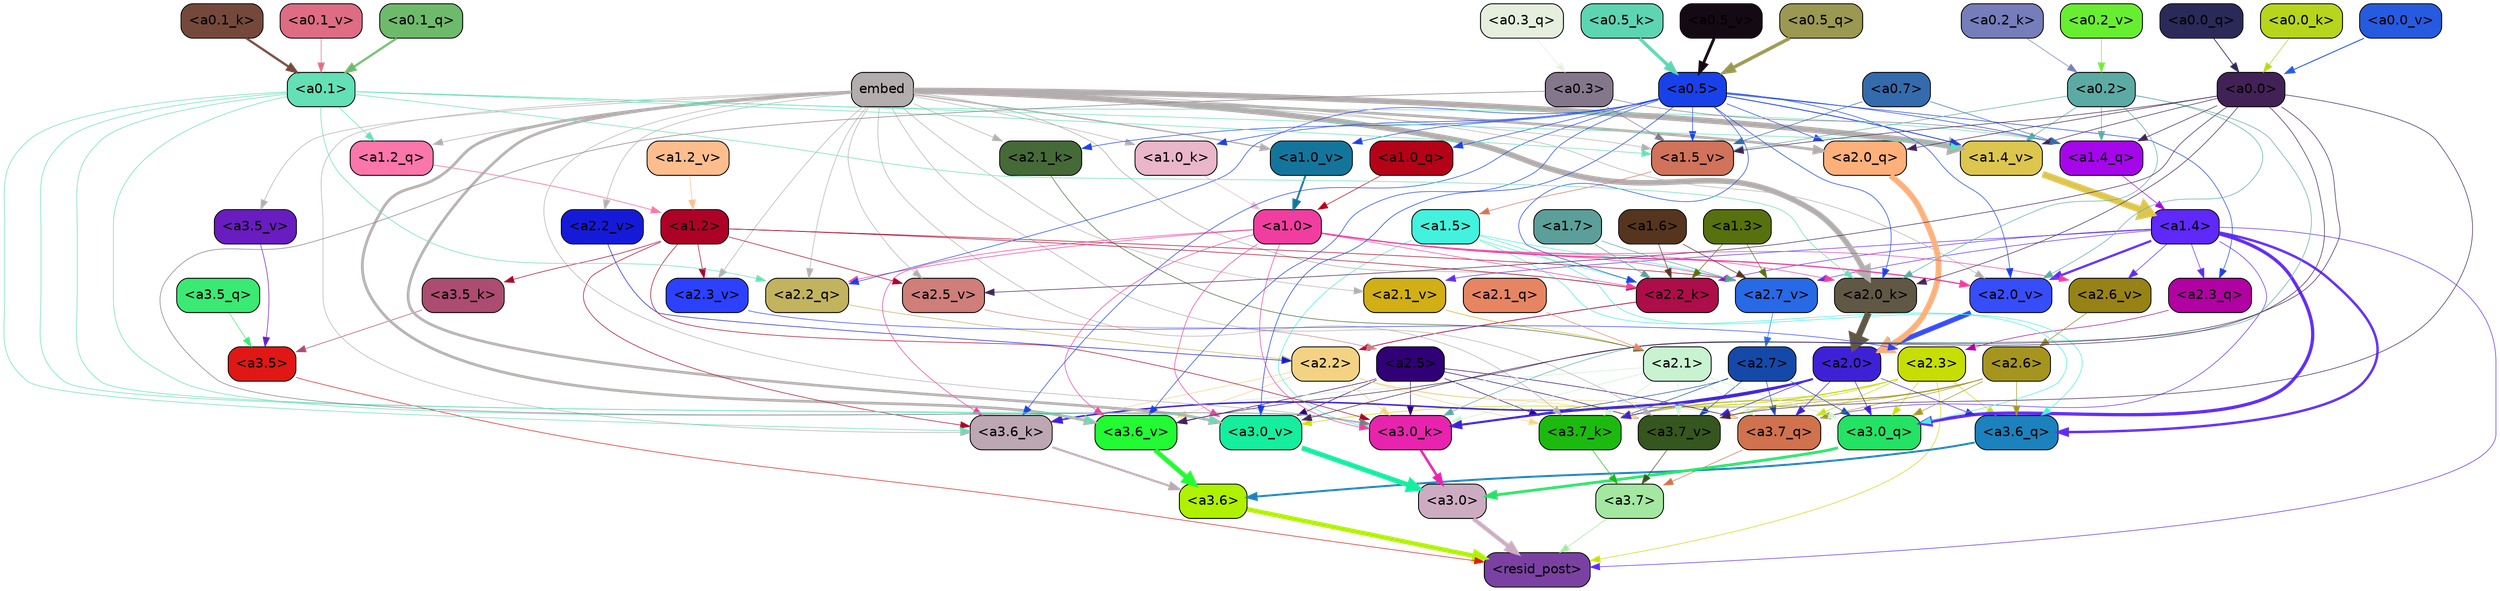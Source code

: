 strict digraph "" {
	graph [bgcolor=transparent,
		layout=dot,
		overlap=false,
		splines=true
	];
	"<a3.7>"	[color=black,
		fillcolor="#a3e7a0",
		fontname=Helvetica,
		shape=box,
		style="filled, rounded"];
	"<resid_post>"	[color=black,
		fillcolor="#7a41a2",
		fontname=Helvetica,
		shape=box,
		style="filled, rounded"];
	"<a3.7>" -> "<resid_post>"	[color="#a3e7a0",
		penwidth=0.6];
	"<a3.6>"	[color=black,
		fillcolor="#aff100",
		fontname=Helvetica,
		shape=box,
		style="filled, rounded"];
	"<a3.6>" -> "<resid_post>"	[color="#aff100",
		penwidth=4.648244500160217];
	"<a3.5>"	[color=black,
		fillcolor="#e01714",
		fontname=Helvetica,
		shape=box,
		style="filled, rounded"];
	"<a3.5>" -> "<resid_post>"	[color="#e01714",
		penwidth=0.6];
	"<a3.0>"	[color=black,
		fillcolor="#cdacc2",
		fontname=Helvetica,
		shape=box,
		style="filled, rounded"];
	"<a3.0>" -> "<resid_post>"	[color="#cdacc2",
		penwidth=4.3288813829422];
	"<a2.3>"	[color=black,
		fillcolor="#c7de04",
		fontname=Helvetica,
		shape=box,
		style="filled, rounded"];
	"<a2.3>" -> "<resid_post>"	[color="#c7de04",
		penwidth=0.6];
	"<a3.7_q>"	[color=black,
		fillcolor="#d0724d",
		fontname=Helvetica,
		shape=box,
		style="filled, rounded"];
	"<a2.3>" -> "<a3.7_q>"	[color="#c7de04",
		penwidth=0.6];
	"<a3.6_q>"	[color=black,
		fillcolor="#1b82bd",
		fontname=Helvetica,
		shape=box,
		style="filled, rounded"];
	"<a2.3>" -> "<a3.6_q>"	[color="#c7de04",
		penwidth=0.6];
	"<a3.0_q>"	[color=black,
		fillcolor="#24e263",
		fontname=Helvetica,
		shape=box,
		style="filled, rounded"];
	"<a2.3>" -> "<a3.0_q>"	[color="#c7de04",
		penwidth=0.6];
	"<a3.7_k>"	[color=black,
		fillcolor="#1cba0e",
		fontname=Helvetica,
		shape=box,
		style="filled, rounded"];
	"<a2.3>" -> "<a3.7_k>"	[color="#c7de04",
		penwidth=0.6];
	"<a3.0_k>"	[color=black,
		fillcolor="#e823ae",
		fontname=Helvetica,
		shape=box,
		style="filled, rounded"];
	"<a2.3>" -> "<a3.0_k>"	[color="#c7de04",
		penwidth=0.6];
	"<a3.7_v>"	[color=black,
		fillcolor="#35561e",
		fontname=Helvetica,
		shape=box,
		style="filled, rounded"];
	"<a2.3>" -> "<a3.7_v>"	[color="#c7de04",
		penwidth=0.6];
	"<a3.0_v>"	[color=black,
		fillcolor="#15ed9f",
		fontname=Helvetica,
		shape=box,
		style="filled, rounded"];
	"<a2.3>" -> "<a3.0_v>"	[color="#c7de04",
		penwidth=0.6];
	"<a1.4>"	[color=black,
		fillcolor="#5e29f9",
		fontname=Helvetica,
		shape=box,
		style="filled, rounded"];
	"<a1.4>" -> "<resid_post>"	[color="#5e29f9",
		penwidth=0.6];
	"<a1.4>" -> "<a3.7_q>"	[color="#5e29f9",
		penwidth=0.6];
	"<a1.4>" -> "<a3.6_q>"	[color="#5e29f9",
		penwidth=2.5397292599081993];
	"<a1.4>" -> "<a3.0_q>"	[color="#5e29f9",
		penwidth=3.3985572457313538];
	"<a2.3_q>"	[color=black,
		fillcolor="#b101a2",
		fontname=Helvetica,
		shape=box,
		style="filled, rounded"];
	"<a1.4>" -> "<a2.3_q>"	[color="#5e29f9",
		penwidth=0.6];
	"<a2.2_k>"	[color=black,
		fillcolor="#ad0d49",
		fontname=Helvetica,
		shape=box,
		style="filled, rounded"];
	"<a1.4>" -> "<a2.2_k>"	[color="#5e29f9",
		penwidth=0.6];
	"<a2.7_v>"	[color=black,
		fillcolor="#2869e5",
		fontname=Helvetica,
		shape=box,
		style="filled, rounded"];
	"<a1.4>" -> "<a2.7_v>"	[color="#5e29f9",
		penwidth=0.6];
	"<a2.6_v>"	[color=black,
		fillcolor="#968215",
		fontname=Helvetica,
		shape=box,
		style="filled, rounded"];
	"<a1.4>" -> "<a2.6_v>"	[color="#5e29f9",
		penwidth=0.6];
	"<a2.1_v>"	[color=black,
		fillcolor="#d1af15",
		fontname=Helvetica,
		shape=box,
		style="filled, rounded"];
	"<a1.4>" -> "<a2.1_v>"	[color="#5e29f9",
		penwidth=0.6];
	"<a2.0_v>"	[color=black,
		fillcolor="#374df9",
		fontname=Helvetica,
		shape=box,
		style="filled, rounded"];
	"<a1.4>" -> "<a2.0_v>"	[color="#5e29f9",
		penwidth=2.3308929204940796];
	"<a3.7_q>" -> "<a3.7>"	[color="#d0724d",
		penwidth=0.6];
	"<a3.6_q>" -> "<a3.6>"	[color="#1b82bd",
		penwidth=2.03758105635643];
	"<a3.5_q>"	[color=black,
		fillcolor="#3aea73",
		fontname=Helvetica,
		shape=box,
		style="filled, rounded"];
	"<a3.5_q>" -> "<a3.5>"	[color="#3aea73",
		penwidth=0.6];
	"<a3.0_q>" -> "<a3.0>"	[color="#24e263",
		penwidth=2.8638100624084473];
	"<a3.7_k>" -> "<a3.7>"	[color="#1cba0e",
		penwidth=0.6];
	"<a3.6_k>"	[color=black,
		fillcolor="#bca7b2",
		fontname=Helvetica,
		shape=box,
		style="filled, rounded"];
	"<a3.6_k>" -> "<a3.6>"	[color="#bca7b2",
		penwidth=2.174198240041733];
	"<a3.5_k>"	[color=black,
		fillcolor="#ac4c70",
		fontname=Helvetica,
		shape=box,
		style="filled, rounded"];
	"<a3.5_k>" -> "<a3.5>"	[color="#ac4c70",
		penwidth=0.6];
	"<a3.0_k>" -> "<a3.0>"	[color="#e823ae",
		penwidth=2.6274144649505615];
	"<a3.7_v>" -> "<a3.7>"	[color="#35561e",
		penwidth=0.6];
	"<a3.6_v>"	[color=black,
		fillcolor="#22fa33",
		fontname=Helvetica,
		shape=box,
		style="filled, rounded"];
	"<a3.6_v>" -> "<a3.6>"	[color="#22fa33",
		penwidth=5.002329230308533];
	"<a3.5_v>"	[color=black,
		fillcolor="#691cbf",
		fontname=Helvetica,
		shape=box,
		style="filled, rounded"];
	"<a3.5_v>" -> "<a3.5>"	[color="#691cbf",
		penwidth=0.6];
	"<a3.0_v>" -> "<a3.0>"	[color="#15ed9f",
		penwidth=5.188832879066467];
	"<a2.7>"	[color=black,
		fillcolor="#1549a9",
		fontname=Helvetica,
		shape=box,
		style="filled, rounded"];
	"<a2.7>" -> "<a3.7_q>"	[color="#1549a9",
		penwidth=0.6];
	"<a2.7>" -> "<a3.0_q>"	[color="#1549a9",
		penwidth=0.6];
	"<a2.7>" -> "<a3.7_k>"	[color="#1549a9",
		penwidth=0.6];
	"<a2.7>" -> "<a3.0_k>"	[color="#1549a9",
		penwidth=0.6];
	"<a2.7>" -> "<a3.7_v>"	[color="#1549a9",
		penwidth=0.6];
	"<a2.6>"	[color=black,
		fillcolor="#a5951f",
		fontname=Helvetica,
		shape=box,
		style="filled, rounded"];
	"<a2.6>" -> "<a3.7_q>"	[color="#a5951f",
		penwidth=0.6];
	"<a2.6>" -> "<a3.6_q>"	[color="#a5951f",
		penwidth=0.6];
	"<a2.6>" -> "<a3.0_q>"	[color="#a5951f",
		penwidth=0.6];
	"<a2.6>" -> "<a3.7_k>"	[color="#a5951f",
		penwidth=0.6];
	"<a2.6>" -> "<a3.0_k>"	[color="#a5951f",
		penwidth=0.6];
	"<a2.6>" -> "<a3.7_v>"	[color="#a5951f",
		penwidth=0.6];
	"<a2.5>"	[color=black,
		fillcolor="#300077",
		fontname=Helvetica,
		shape=box,
		style="filled, rounded"];
	"<a2.5>" -> "<a3.7_q>"	[color="#300077",
		penwidth=0.6];
	"<a2.5>" -> "<a3.7_k>"	[color="#300077",
		penwidth=0.6];
	"<a2.5>" -> "<a3.0_k>"	[color="#300077",
		penwidth=0.6];
	"<a2.5>" -> "<a3.7_v>"	[color="#300077",
		penwidth=0.6];
	"<a2.5>" -> "<a3.6_v>"	[color="#300077",
		penwidth=0.6];
	"<a2.5>" -> "<a3.0_v>"	[color="#300077",
		penwidth=0.6];
	"<a2.2>"	[color=black,
		fillcolor="#f3d383",
		fontname=Helvetica,
		shape=box,
		style="filled, rounded"];
	"<a2.2>" -> "<a3.7_q>"	[color="#f3d383",
		penwidth=0.6];
	"<a2.2>" -> "<a3.7_k>"	[color="#f3d383",
		penwidth=0.6];
	"<a2.2>" -> "<a3.6_k>"	[color="#f3d383",
		penwidth=0.6];
	"<a2.2>" -> "<a3.0_k>"	[color="#f3d383",
		penwidth=0.6];
	"<a2.2>" -> "<a3.7_v>"	[color="#f3d383",
		penwidth=0.6];
	"<a2.2>" -> "<a3.6_v>"	[color="#f3d383",
		penwidth=0.6];
	"<a2.1>"	[color=black,
		fillcolor="#c9f2d1",
		fontname=Helvetica,
		shape=box,
		style="filled, rounded"];
	"<a2.1>" -> "<a3.7_q>"	[color="#c9f2d1",
		penwidth=0.6];
	"<a2.1>" -> "<a3.0_q>"	[color="#c9f2d1",
		penwidth=0.6];
	"<a2.1>" -> "<a3.7_k>"	[color="#c9f2d1",
		penwidth=0.6];
	"<a2.1>" -> "<a3.6_k>"	[color="#c9f2d1",
		penwidth=0.6];
	"<a2.1>" -> "<a3.0_k>"	[color="#c9f2d1",
		penwidth=0.6];
	"<a2.1>" -> "<a3.7_v>"	[color="#c9f2d1",
		penwidth=0.6];
	"<a2.0>"	[color=black,
		fillcolor="#3e21d6",
		fontname=Helvetica,
		shape=box,
		style="filled, rounded"];
	"<a2.0>" -> "<a3.7_q>"	[color="#3e21d6",
		penwidth=0.6];
	"<a2.0>" -> "<a3.6_q>"	[color="#3e21d6",
		penwidth=0.6];
	"<a2.0>" -> "<a3.0_q>"	[color="#3e21d6",
		penwidth=0.6];
	"<a2.0>" -> "<a3.7_k>"	[color="#3e21d6",
		penwidth=0.6];
	"<a2.0>" -> "<a3.6_k>"	[color="#3e21d6",
		penwidth=1.5717863738536835];
	"<a2.0>" -> "<a3.0_k>"	[color="#3e21d6",
		penwidth=2.205150544643402];
	"<a2.0>" -> "<a3.7_v>"	[color="#3e21d6",
		penwidth=0.6];
	"<a1.5>"	[color=black,
		fillcolor="#42f2de",
		fontname=Helvetica,
		shape=box,
		style="filled, rounded"];
	"<a1.5>" -> "<a3.6_q>"	[color="#42f2de",
		penwidth=0.6];
	"<a1.5>" -> "<a3.0_q>"	[color="#42f2de",
		penwidth=0.6];
	"<a1.5>" -> "<a3.0_k>"	[color="#42f2de",
		penwidth=0.6];
	"<a1.5>" -> "<a2.2_k>"	[color="#42f2de",
		penwidth=0.6];
	"<a1.5>" -> "<a2.7_v>"	[color="#42f2de",
		penwidth=0.6];
	embed	[color=black,
		fillcolor="#b3aead",
		fontname=Helvetica,
		shape=box,
		style="filled, rounded"];
	embed -> "<a3.7_k>"	[color="#b3aead",
		penwidth=0.6];
	embed -> "<a3.6_k>"	[color="#b3aead",
		penwidth=0.6];
	embed -> "<a3.0_k>"	[color="#b3aead",
		penwidth=0.6];
	embed -> "<a3.7_v>"	[color="#b3aead",
		penwidth=0.6];
	embed -> "<a3.6_v>"	[color="#b3aead",
		penwidth=2.882729172706604];
	embed -> "<a3.5_v>"	[color="#b3aead",
		penwidth=0.6];
	embed -> "<a3.0_v>"	[color="#b3aead",
		penwidth=2.812090039253235];
	"<a2.2_q>"	[color=black,
		fillcolor="#c2b35f",
		fontname=Helvetica,
		shape=box,
		style="filled, rounded"];
	embed -> "<a2.2_q>"	[color="#b3aead",
		penwidth=0.6];
	"<a2.0_q>"	[color=black,
		fillcolor="#fdb07a",
		fontname=Helvetica,
		shape=box,
		style="filled, rounded"];
	embed -> "<a2.0_q>"	[color="#b3aead",
		penwidth=2.773140072822571];
	embed -> "<a2.2_k>"	[color="#b3aead",
		penwidth=0.6694881916046143];
	"<a2.1_k>"	[color=black,
		fillcolor="#456a38",
		fontname=Helvetica,
		shape=box,
		style="filled, rounded"];
	embed -> "<a2.1_k>"	[color="#b3aead",
		penwidth=0.6];
	"<a2.0_k>"	[color=black,
		fillcolor="#615745",
		fontname=Helvetica,
		shape=box,
		style="filled, rounded"];
	embed -> "<a2.0_k>"	[color="#b3aead",
		penwidth=5.809704422950745];
	"<a2.5_v>"	[color=black,
		fillcolor="#cf7e7a",
		fontname=Helvetica,
		shape=box,
		style="filled, rounded"];
	embed -> "<a2.5_v>"	[color="#b3aead",
		penwidth=0.6];
	"<a2.3_v>"	[color=black,
		fillcolor="#2b41fe",
		fontname=Helvetica,
		shape=box,
		style="filled, rounded"];
	embed -> "<a2.3_v>"	[color="#b3aead",
		penwidth=0.6];
	"<a2.2_v>"	[color=black,
		fillcolor="#151ad9",
		fontname=Helvetica,
		shape=box,
		style="filled, rounded"];
	embed -> "<a2.2_v>"	[color="#b3aead",
		penwidth=0.6];
	embed -> "<a2.1_v>"	[color="#b3aead",
		penwidth=0.6];
	embed -> "<a2.0_v>"	[color="#b3aead",
		penwidth=0.6];
	"<a1.2_q>"	[color=black,
		fillcolor="#fb76aa",
		fontname=Helvetica,
		shape=box,
		style="filled, rounded"];
	embed -> "<a1.2_q>"	[color="#b3aead",
		penwidth=0.6789929866790771];
	"<a1.0_k>"	[color=black,
		fillcolor="#eab6c9",
		fontname=Helvetica,
		shape=box,
		style="filled, rounded"];
	embed -> "<a1.0_k>"	[color="#b3aead",
		penwidth=0.6];
	"<a1.5_v>"	[color=black,
		fillcolor="#d1735a",
		fontname=Helvetica,
		shape=box,
		style="filled, rounded"];
	embed -> "<a1.5_v>"	[color="#b3aead",
		penwidth=0.6];
	"<a1.4_v>"	[color=black,
		fillcolor="#ddc64e",
		fontname=Helvetica,
		shape=box,
		style="filled, rounded"];
	embed -> "<a1.4_v>"	[color="#b3aead",
		penwidth=5.930049657821655];
	"<a1.0_v>"	[color=black,
		fillcolor="#14759c",
		fontname=Helvetica,
		shape=box,
		style="filled, rounded"];
	embed -> "<a1.0_v>"	[color="#b3aead",
		penwidth=1.3246397972106934];
	"<a1.2>"	[color=black,
		fillcolor="#ad0226",
		fontname=Helvetica,
		shape=box,
		style="filled, rounded"];
	"<a1.2>" -> "<a3.6_k>"	[color="#ad0226",
		penwidth=0.6];
	"<a1.2>" -> "<a3.5_k>"	[color="#ad0226",
		penwidth=0.6];
	"<a1.2>" -> "<a3.0_k>"	[color="#ad0226",
		penwidth=0.6];
	"<a1.2>" -> "<a2.2_k>"	[color="#ad0226",
		penwidth=0.6];
	"<a1.2>" -> "<a2.7_v>"	[color="#ad0226",
		penwidth=0.6];
	"<a1.2>" -> "<a2.5_v>"	[color="#ad0226",
		penwidth=0.6];
	"<a1.2>" -> "<a2.3_v>"	[color="#ad0226",
		penwidth=0.6];
	"<a1.0>"	[color=black,
		fillcolor="#f23da0",
		fontname=Helvetica,
		shape=box,
		style="filled, rounded"];
	"<a1.0>" -> "<a3.6_k>"	[color="#f23da0",
		penwidth=0.6];
	"<a1.0>" -> "<a3.0_k>"	[color="#f23da0",
		penwidth=0.6];
	"<a1.0>" -> "<a3.6_v>"	[color="#f23da0",
		penwidth=0.6];
	"<a1.0>" -> "<a3.0_v>"	[color="#f23da0",
		penwidth=0.6];
	"<a1.0>" -> "<a2.2_q>"	[color="#f23da0",
		penwidth=0.6];
	"<a1.0>" -> "<a2.2_k>"	[color="#f23da0",
		penwidth=0.6];
	"<a1.0>" -> "<a2.0_k>"	[color="#f23da0",
		penwidth=0.6];
	"<a1.0>" -> "<a2.7_v>"	[color="#f23da0",
		penwidth=0.6];
	"<a1.0>" -> "<a2.6_v>"	[color="#f23da0",
		penwidth=0.6];
	"<a1.0>" -> "<a2.0_v>"	[color="#f23da0",
		penwidth=1.2632839679718018];
	"<a0.5>"	[color=black,
		fillcolor="#1841ea",
		fontname=Helvetica,
		shape=box,
		style="filled, rounded"];
	"<a0.5>" -> "<a3.6_k>"	[color="#1841ea",
		penwidth=0.6];
	"<a0.5>" -> "<a3.6_v>"	[color="#1841ea",
		penwidth=0.6];
	"<a0.5>" -> "<a3.0_v>"	[color="#1841ea",
		penwidth=0.6281400918960571];
	"<a0.5>" -> "<a2.3_q>"	[color="#1841ea",
		penwidth=0.6];
	"<a0.5>" -> "<a2.2_q>"	[color="#1841ea",
		penwidth=0.6];
	"<a0.5>" -> "<a2.0_q>"	[color="#1841ea",
		penwidth=0.6];
	"<a0.5>" -> "<a2.2_k>"	[color="#1841ea",
		penwidth=0.6];
	"<a0.5>" -> "<a2.1_k>"	[color="#1841ea",
		penwidth=0.6];
	"<a0.5>" -> "<a2.0_k>"	[color="#1841ea",
		penwidth=0.6196913719177246];
	"<a0.5>" -> "<a2.0_v>"	[color="#1841ea",
		penwidth=0.6];
	"<a1.4_q>"	[color=black,
		fillcolor="#a506ea",
		fontname=Helvetica,
		shape=box,
		style="filled, rounded"];
	"<a0.5>" -> "<a1.4_q>"	[color="#1841ea",
		penwidth=0.6];
	"<a1.0_q>"	[color=black,
		fillcolor="#b50216",
		fontname=Helvetica,
		shape=box,
		style="filled, rounded"];
	"<a0.5>" -> "<a1.0_q>"	[color="#1841ea",
		penwidth=0.6];
	"<a0.5>" -> "<a1.0_k>"	[color="#1841ea",
		penwidth=0.6];
	"<a0.5>" -> "<a1.5_v>"	[color="#1841ea",
		penwidth=0.6];
	"<a0.5>" -> "<a1.4_v>"	[color="#1841ea",
		penwidth=0.9038386344909668];
	"<a0.5>" -> "<a1.0_v>"	[color="#1841ea",
		penwidth=0.6];
	"<a0.1>"	[color=black,
		fillcolor="#63e0b5",
		fontname=Helvetica,
		shape=box,
		style="filled, rounded"];
	"<a0.1>" -> "<a3.6_k>"	[color="#63e0b5",
		penwidth=0.6];
	"<a0.1>" -> "<a3.0_k>"	[color="#63e0b5",
		penwidth=0.6];
	"<a0.1>" -> "<a3.6_v>"	[color="#63e0b5",
		penwidth=0.6];
	"<a0.1>" -> "<a3.0_v>"	[color="#63e0b5",
		penwidth=0.6];
	"<a0.1>" -> "<a2.2_q>"	[color="#63e0b5",
		penwidth=0.6];
	"<a0.1>" -> "<a2.0_k>"	[color="#63e0b5",
		penwidth=0.6];
	"<a0.1>" -> "<a1.4_q>"	[color="#63e0b5",
		penwidth=0.6];
	"<a0.1>" -> "<a1.2_q>"	[color="#63e0b5",
		penwidth=0.6];
	"<a0.1>" -> "<a1.5_v>"	[color="#63e0b5",
		penwidth=0.6];
	"<a0.1>" -> "<a1.4_v>"	[color="#63e0b5",
		penwidth=0.6];
	"<a0.3>"	[color=black,
		fillcolor="#85778b",
		fontname=Helvetica,
		shape=box,
		style="filled, rounded"];
	"<a0.3>" -> "<a3.0_k>"	[color="#85778b",
		penwidth=0.6];
	"<a0.3>" -> "<a1.4_q>"	[color="#85778b",
		penwidth=0.6];
	"<a0.3>" -> "<a1.5_v>"	[color="#85778b",
		penwidth=0.6];
	"<a0.2>"	[color=black,
		fillcolor="#5baba4",
		fontname=Helvetica,
		shape=box,
		style="filled, rounded"];
	"<a0.2>" -> "<a3.0_k>"	[color="#5baba4",
		penwidth=0.6];
	"<a0.2>" -> "<a2.0_k>"	[color="#5baba4",
		penwidth=0.6];
	"<a0.2>" -> "<a2.0_v>"	[color="#5baba4",
		penwidth=0.6];
	"<a0.2>" -> "<a1.4_q>"	[color="#5baba4",
		penwidth=0.6];
	"<a0.2>" -> "<a1.5_v>"	[color="#5baba4",
		penwidth=0.6];
	"<a0.2>" -> "<a1.4_v>"	[color="#5baba4",
		penwidth=0.6];
	"<a0.0>"	[color=black,
		fillcolor="#422256",
		fontname=Helvetica,
		shape=box,
		style="filled, rounded"];
	"<a0.0>" -> "<a3.7_v>"	[color="#422256",
		penwidth=0.6];
	"<a0.0>" -> "<a3.6_v>"	[color="#422256",
		penwidth=0.6];
	"<a0.0>" -> "<a3.0_v>"	[color="#422256",
		penwidth=0.6];
	"<a0.0>" -> "<a2.0_q>"	[color="#422256",
		penwidth=0.6];
	"<a0.0>" -> "<a2.0_k>"	[color="#422256",
		penwidth=0.6];
	"<a0.0>" -> "<a2.5_v>"	[color="#422256",
		penwidth=0.6];
	"<a0.0>" -> "<a1.4_q>"	[color="#422256",
		penwidth=0.6];
	"<a0.0>" -> "<a1.5_v>"	[color="#422256",
		penwidth=0.6];
	"<a0.0>" -> "<a1.4_v>"	[color="#422256",
		penwidth=0.6];
	"<a2.3_q>" -> "<a2.3>"	[color="#b101a2",
		penwidth=0.6];
	"<a2.2_q>" -> "<a2.2>"	[color="#c2b35f",
		penwidth=0.6299107074737549];
	"<a2.1_q>"	[color=black,
		fillcolor="#e78563",
		fontname=Helvetica,
		shape=box,
		style="filled, rounded"];
	"<a2.1_q>" -> "<a2.1>"	[color="#e78563",
		penwidth=0.6];
	"<a2.0_q>" -> "<a2.0>"	[color="#fdb07a",
		penwidth=6.081655263900757];
	"<a2.2_k>" -> "<a2.2>"	[color="#ad0d49",
		penwidth=0.8337457180023193];
	"<a2.1_k>" -> "<a2.1>"	[color="#456a38",
		penwidth=0.6];
	"<a2.0_k>" -> "<a2.0>"	[color="#615745",
		penwidth=6.795950889587402];
	"<a2.7_v>" -> "<a2.7>"	[color="#2869e5",
		penwidth=0.6];
	"<a2.6_v>" -> "<a2.6>"	[color="#968215",
		penwidth=0.6];
	"<a2.5_v>" -> "<a2.5>"	[color="#cf7e7a",
		penwidth=0.6];
	"<a2.3_v>" -> "<a2.3>"	[color="#2b41fe",
		penwidth=0.6];
	"<a2.2_v>" -> "<a2.2>"	[color="#151ad9",
		penwidth=0.6];
	"<a2.1_v>" -> "<a2.1>"	[color="#d1af15",
		penwidth=0.6];
	"<a2.0_v>" -> "<a2.0>"	[color="#374df9",
		penwidth=5.211444020271301];
	"<a1.7>"	[color=black,
		fillcolor="#5c9f9a",
		fontname=Helvetica,
		shape=box,
		style="filled, rounded"];
	"<a1.7>" -> "<a2.2_k>"	[color="#5c9f9a",
		penwidth=0.6];
	"<a1.7>" -> "<a2.7_v>"	[color="#5c9f9a",
		penwidth=0.6];
	"<a1.6>"	[color=black,
		fillcolor="#56351e",
		fontname=Helvetica,
		shape=box,
		style="filled, rounded"];
	"<a1.6>" -> "<a2.2_k>"	[color="#56351e",
		penwidth=0.6];
	"<a1.6>" -> "<a2.7_v>"	[color="#56351e",
		penwidth=0.6];
	"<a1.3>"	[color=black,
		fillcolor="#56710d",
		fontname=Helvetica,
		shape=box,
		style="filled, rounded"];
	"<a1.3>" -> "<a2.2_k>"	[color="#56710d",
		penwidth=0.6];
	"<a1.3>" -> "<a2.7_v>"	[color="#56710d",
		penwidth=0.6];
	"<a1.4_q>" -> "<a1.4>"	[color="#a506ea",
		penwidth=0.6];
	"<a1.2_q>" -> "<a1.2>"	[color="#fb76aa",
		penwidth=0.7635738849639893];
	"<a1.0_q>" -> "<a1.0>"	[color="#b50216",
		penwidth=0.6];
	"<a1.0_k>" -> "<a1.0>"	[color="#eab6c9",
		penwidth=0.6];
	"<a1.5_v>" -> "<a1.5>"	[color="#d1735a",
		penwidth=0.6];
	"<a1.4_v>" -> "<a1.4>"	[color="#ddc64e",
		penwidth=7.066803693771362];
	"<a1.2_v>"	[color=black,
		fillcolor="#febd8d",
		fontname=Helvetica,
		shape=box,
		style="filled, rounded"];
	"<a1.2_v>" -> "<a1.2>"	[color="#febd8d",
		penwidth=0.6];
	"<a1.0_v>" -> "<a1.0>"	[color="#14759c",
		penwidth=1.970656156539917];
	"<a0.7>"	[color=black,
		fillcolor="#346bad",
		fontname=Helvetica,
		shape=box,
		style="filled, rounded"];
	"<a0.7>" -> "<a1.4_q>"	[color="#346bad",
		penwidth=0.6];
	"<a0.7>" -> "<a1.5_v>"	[color="#346bad",
		penwidth=0.6];
	"<a0.5_q>"	[color=black,
		fillcolor="#9a9851",
		fontname=Helvetica,
		shape=box,
		style="filled, rounded"];
	"<a0.5_q>" -> "<a0.5>"	[color="#9a9851",
		penwidth=3.6266062557697296];
	"<a0.3_q>"	[color=black,
		fillcolor="#e6efde",
		fontname=Helvetica,
		shape=box,
		style="filled, rounded"];
	"<a0.3_q>" -> "<a0.3>"	[color="#e6efde",
		penwidth=0.6];
	"<a0.1_q>"	[color=black,
		fillcolor="#6eba6b",
		fontname=Helvetica,
		shape=box,
		style="filled, rounded"];
	"<a0.1_q>" -> "<a0.1>"	[color="#6eba6b",
		penwidth=2.2995558977127075];
	"<a0.0_q>"	[color=black,
		fillcolor="#2b2958",
		fontname=Helvetica,
		shape=box,
		style="filled, rounded"];
	"<a0.0_q>" -> "<a0.0>"	[color="#2b2958",
		penwidth=0.7591052055358887];
	"<a0.5_k>"	[color=black,
		fillcolor="#5dd5b3",
		fontname=Helvetica,
		shape=box,
		style="filled, rounded"];
	"<a0.5_k>" -> "<a0.5>"	[color="#5dd5b3",
		penwidth=3.475644141435623];
	"<a0.2_k>"	[color=black,
		fillcolor="#767dbb",
		fontname=Helvetica,
		shape=box,
		style="filled, rounded"];
	"<a0.2_k>" -> "<a0.2>"	[color="#767dbb",
		penwidth=0.6];
	"<a0.1_k>"	[color=black,
		fillcolor="#74493c",
		fontname=Helvetica,
		shape=box,
		style="filled, rounded"];
	"<a0.1_k>" -> "<a0.1>"	[color="#74493c",
		penwidth=2.3508740663528442];
	"<a0.0_k>"	[color=black,
		fillcolor="#b7d51c",
		fontname=Helvetica,
		shape=box,
		style="filled, rounded"];
	"<a0.0_k>" -> "<a0.0>"	[color="#b7d51c",
		penwidth=0.6416475772857666];
	"<a0.5_v>"	[color=black,
		fillcolor="#140a13",
		fontname=Helvetica,
		shape=box,
		style="filled, rounded"];
	"<a0.5_v>" -> "<a0.5>"	[color="#140a13",
		penwidth=3.019147038459778];
	"<a0.2_v>"	[color=black,
		fillcolor="#68ee31",
		fontname=Helvetica,
		shape=box,
		style="filled, rounded"];
	"<a0.2_v>" -> "<a0.2>"	[color="#68ee31",
		penwidth=0.6];
	"<a0.1_v>"	[color=black,
		fillcolor="#de6c82",
		fontname=Helvetica,
		shape=box,
		style="filled, rounded"];
	"<a0.1_v>" -> "<a0.1>"	[color="#de6c82",
		penwidth=0.6];
	"<a0.0_v>"	[color=black,
		fillcolor="#265adf",
		fontname=Helvetica,
		shape=box,
		style="filled, rounded"];
	"<a0.0_v>" -> "<a0.0>"	[color="#265adf",
		penwidth=1.0116496086120605];
}
